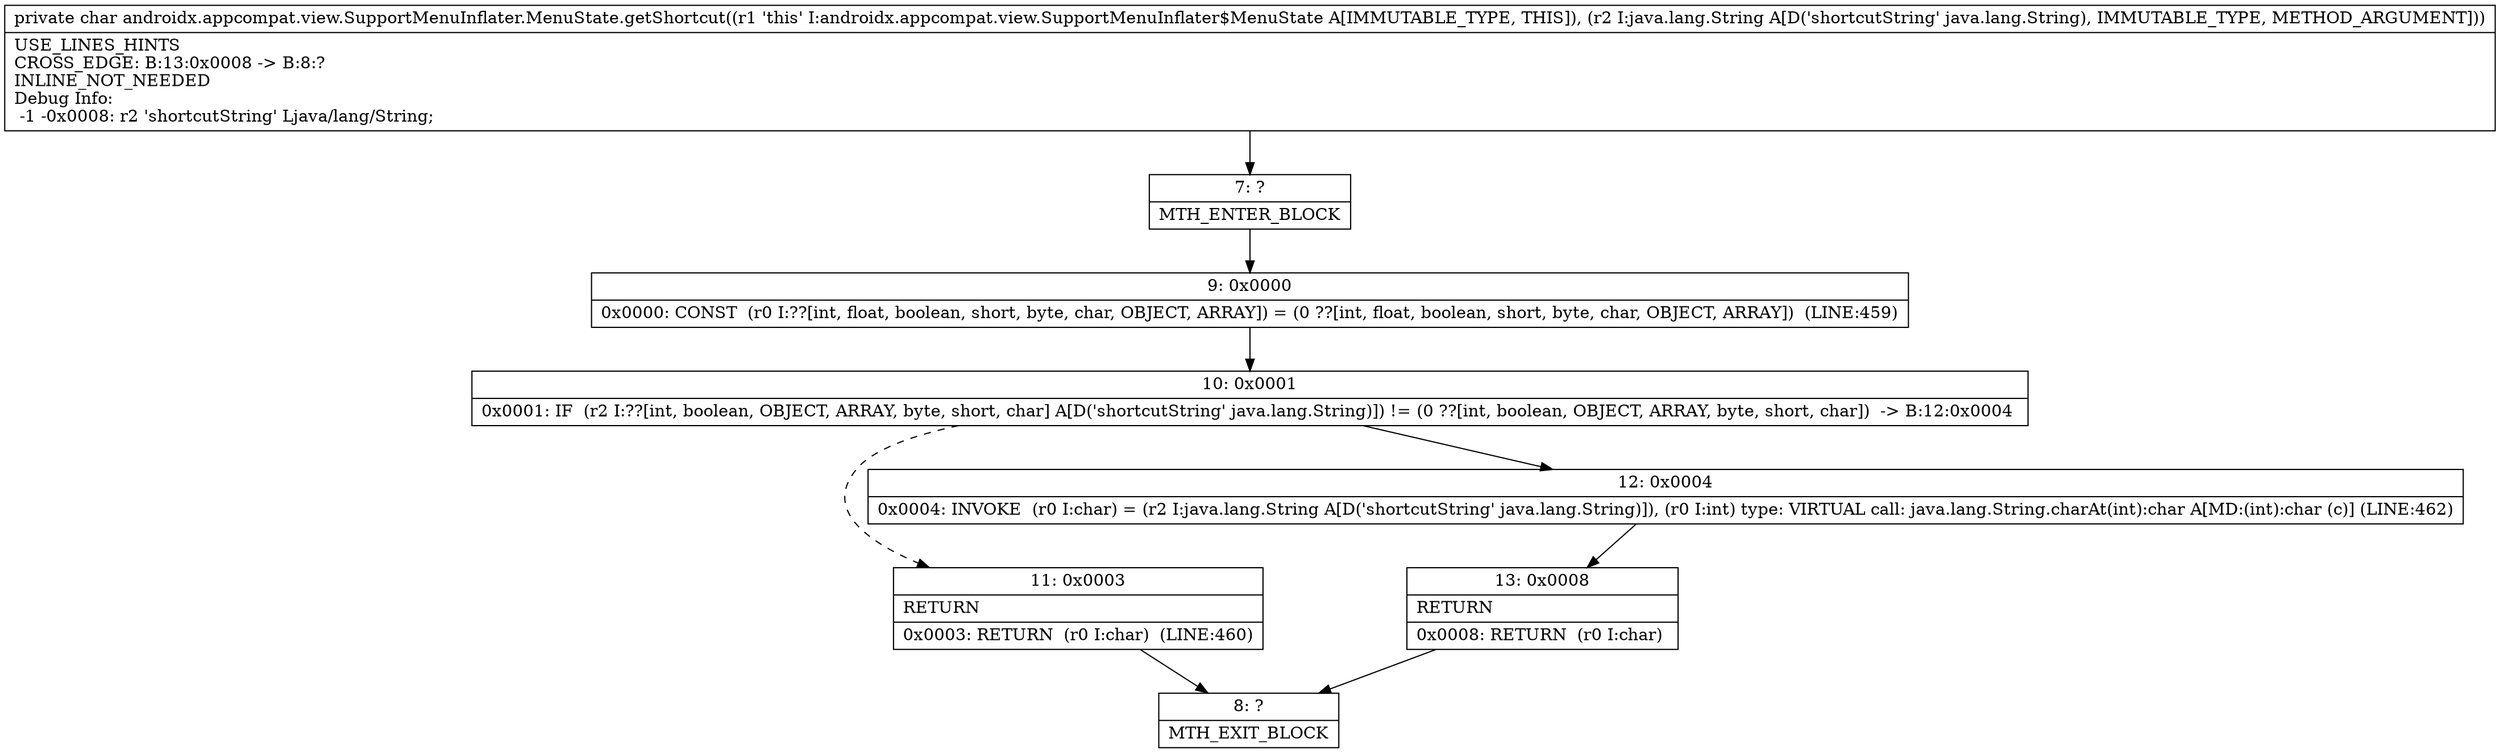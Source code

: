 digraph "CFG forandroidx.appcompat.view.SupportMenuInflater.MenuState.getShortcut(Ljava\/lang\/String;)C" {
Node_7 [shape=record,label="{7\:\ ?|MTH_ENTER_BLOCK\l}"];
Node_9 [shape=record,label="{9\:\ 0x0000|0x0000: CONST  (r0 I:??[int, float, boolean, short, byte, char, OBJECT, ARRAY]) = (0 ??[int, float, boolean, short, byte, char, OBJECT, ARRAY])  (LINE:459)\l}"];
Node_10 [shape=record,label="{10\:\ 0x0001|0x0001: IF  (r2 I:??[int, boolean, OBJECT, ARRAY, byte, short, char] A[D('shortcutString' java.lang.String)]) != (0 ??[int, boolean, OBJECT, ARRAY, byte, short, char])  \-\> B:12:0x0004 \l}"];
Node_11 [shape=record,label="{11\:\ 0x0003|RETURN\l|0x0003: RETURN  (r0 I:char)  (LINE:460)\l}"];
Node_8 [shape=record,label="{8\:\ ?|MTH_EXIT_BLOCK\l}"];
Node_12 [shape=record,label="{12\:\ 0x0004|0x0004: INVOKE  (r0 I:char) = (r2 I:java.lang.String A[D('shortcutString' java.lang.String)]), (r0 I:int) type: VIRTUAL call: java.lang.String.charAt(int):char A[MD:(int):char (c)] (LINE:462)\l}"];
Node_13 [shape=record,label="{13\:\ 0x0008|RETURN\l|0x0008: RETURN  (r0 I:char) \l}"];
MethodNode[shape=record,label="{private char androidx.appcompat.view.SupportMenuInflater.MenuState.getShortcut((r1 'this' I:androidx.appcompat.view.SupportMenuInflater$MenuState A[IMMUTABLE_TYPE, THIS]), (r2 I:java.lang.String A[D('shortcutString' java.lang.String), IMMUTABLE_TYPE, METHOD_ARGUMENT]))  | USE_LINES_HINTS\lCROSS_EDGE: B:13:0x0008 \-\> B:8:?\lINLINE_NOT_NEEDED\lDebug Info:\l  \-1 \-0x0008: r2 'shortcutString' Ljava\/lang\/String;\l}"];
MethodNode -> Node_7;Node_7 -> Node_9;
Node_9 -> Node_10;
Node_10 -> Node_11[style=dashed];
Node_10 -> Node_12;
Node_11 -> Node_8;
Node_12 -> Node_13;
Node_13 -> Node_8;
}

